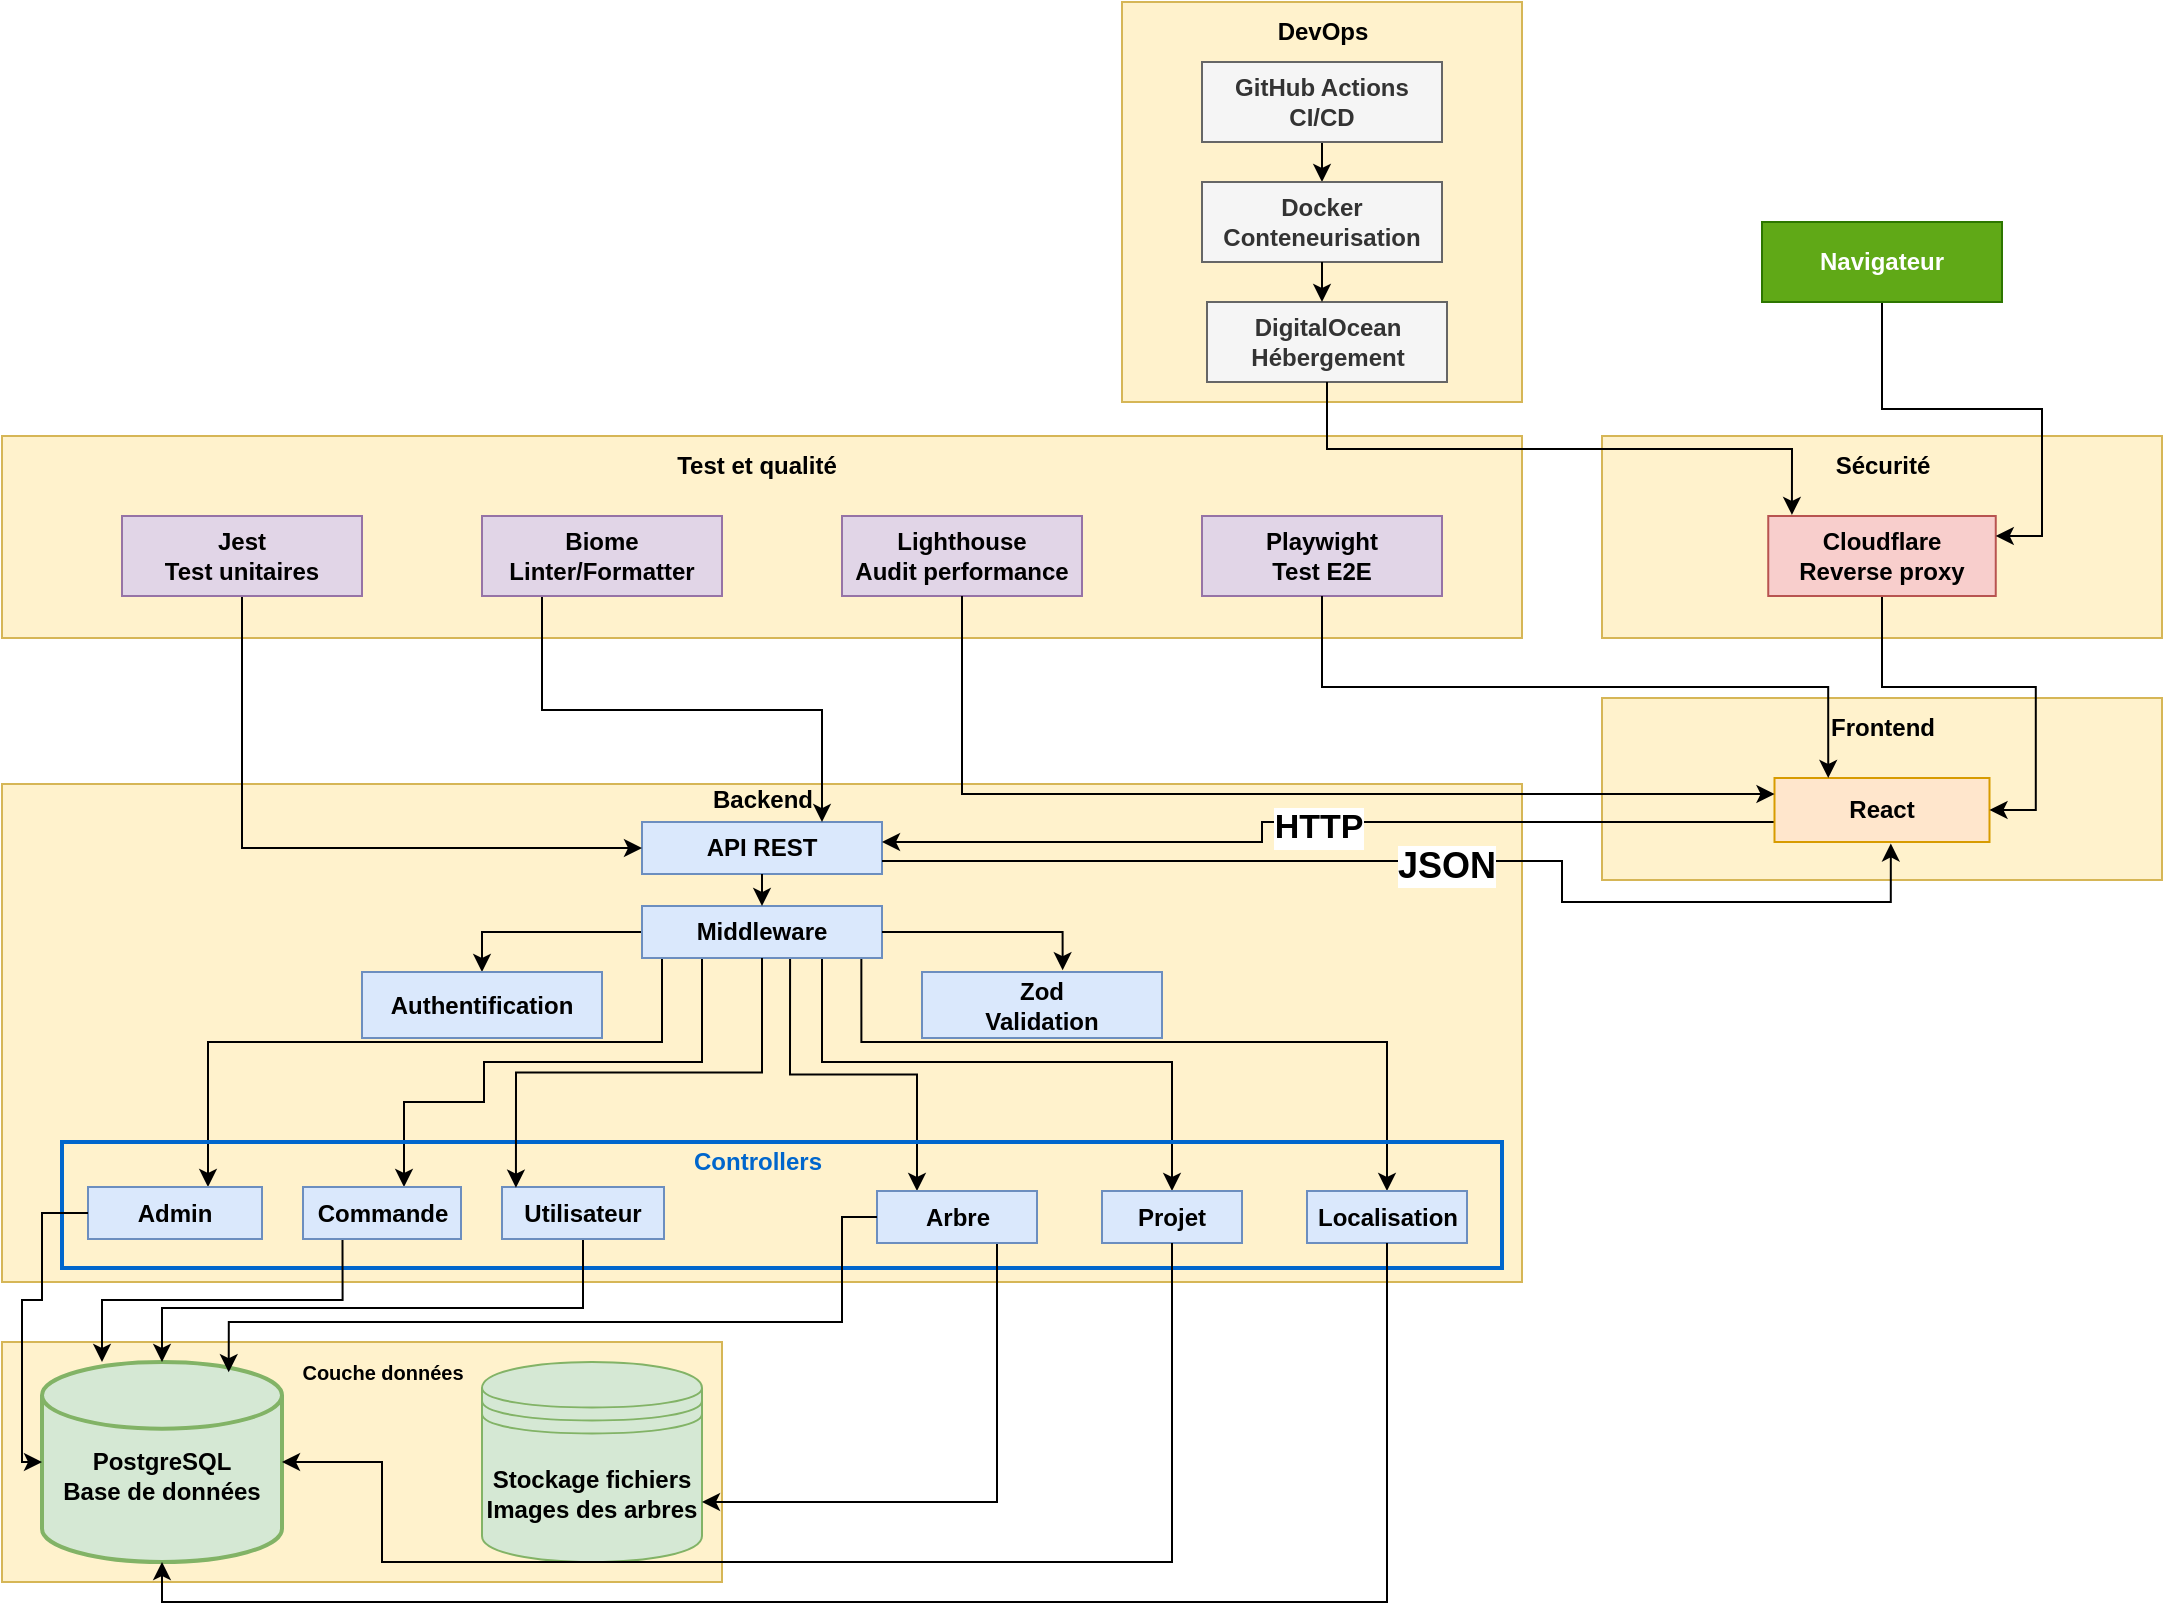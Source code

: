 <mxfile version="26.1.1">
  <diagram name="Page-1" id="77yHzhkBpDY_75MIoMdQ">
    <mxGraphModel dx="1687" dy="1034" grid="1" gridSize="10" guides="1" tooltips="1" connect="1" arrows="1" fold="1" page="1" pageScale="1" pageWidth="1169" pageHeight="827" background="#ffffff" math="0" shadow="0">
      <root>
        <mxCell id="0" />
        <mxCell id="1" parent="0" />
        <mxCell id="4cnEXzLIBRk3iNzy9sGW-1" value="" style="rounded=0;whiteSpace=wrap;html=1;fillColor=#fff2cc;strokeColor=#d6b656;" parent="1" vertex="1">
          <mxGeometry x="40" y="680" width="360" height="120" as="geometry" />
        </mxCell>
        <mxCell id="4cnEXzLIBRk3iNzy9sGW-2" value="" style="rounded=0;whiteSpace=wrap;html=1;fillColor=#fff2cc;strokeColor=#d6b656;" parent="1" vertex="1">
          <mxGeometry x="40" y="401" width="760" height="249" as="geometry" />
        </mxCell>
        <mxCell id="4cnEXzLIBRk3iNzy9sGW-3" value="&lt;b&gt;Stockage fichiers&lt;/b&gt;&lt;div&gt;&lt;b&gt;Images des arbres&lt;/b&gt;&lt;/div&gt;" style="shape=datastore;whiteSpace=wrap;html=1;fillColor=#d5e8d4;strokeColor=#82b366;" parent="1" vertex="1">
          <mxGeometry x="280" y="690" width="110" height="100" as="geometry" />
        </mxCell>
        <mxCell id="4cnEXzLIBRk3iNzy9sGW-4" value="&lt;font style=&quot;font-size: 10px;&quot;&gt;&lt;b&gt;Couche données&lt;/b&gt;&lt;/font&gt;" style="text;html=1;align=center;verticalAlign=middle;resizable=0;points=[];autosize=1;strokeColor=none;fillColor=none;" parent="1" vertex="1">
          <mxGeometry x="180" y="680" width="100" height="30" as="geometry" />
        </mxCell>
        <mxCell id="4cnEXzLIBRk3iNzy9sGW-5" value="&lt;div&gt;&lt;b&gt;&lt;br&gt;&lt;/b&gt;&lt;/div&gt;&lt;b&gt;PostgreSQL&lt;/b&gt;&lt;div&gt;&lt;b&gt;Base de données&lt;/b&gt;&lt;/div&gt;" style="strokeWidth=2;html=1;shape=mxgraph.flowchart.database;whiteSpace=wrap;fillColor=#d5e8d4;strokeColor=#82b366;" parent="1" vertex="1">
          <mxGeometry x="60" y="690" width="120" height="100" as="geometry" />
        </mxCell>
        <mxCell id="4cnEXzLIBRk3iNzy9sGW-6" value="&lt;b&gt;API REST&lt;/b&gt;" style="rounded=0;whiteSpace=wrap;html=1;fillColor=#dae8fc;strokeColor=#6c8ebf;" parent="1" vertex="1">
          <mxGeometry x="360" y="420" width="120" height="26" as="geometry" />
        </mxCell>
        <mxCell id="4cnEXzLIBRk3iNzy9sGW-82" style="edgeStyle=orthogonalEdgeStyle;rounded=0;orthogonalLoop=1;jettySize=auto;html=1;exitX=0;exitY=0.5;exitDx=0;exitDy=0;entryX=0.5;entryY=0;entryDx=0;entryDy=0;" parent="1" source="4cnEXzLIBRk3iNzy9sGW-7" target="4cnEXzLIBRk3iNzy9sGW-9" edge="1">
          <mxGeometry relative="1" as="geometry" />
        </mxCell>
        <mxCell id="4cnEXzLIBRk3iNzy9sGW-85" style="edgeStyle=orthogonalEdgeStyle;rounded=0;orthogonalLoop=1;jettySize=auto;html=1;exitX=0.5;exitY=1;exitDx=0;exitDy=0;" parent="1" source="4cnEXzLIBRk3iNzy9sGW-7" target="4cnEXzLIBRk3iNzy9sGW-10" edge="1">
          <mxGeometry relative="1" as="geometry">
            <Array as="points">
              <mxPoint x="370" y="488" />
              <mxPoint x="370" y="530" />
              <mxPoint x="143" y="530" />
            </Array>
          </mxGeometry>
        </mxCell>
        <mxCell id="4cnEXzLIBRk3iNzy9sGW-86" style="edgeStyle=orthogonalEdgeStyle;rounded=0;orthogonalLoop=1;jettySize=auto;html=1;exitX=0.25;exitY=1;exitDx=0;exitDy=0;" parent="1" source="4cnEXzLIBRk3iNzy9sGW-7" target="4cnEXzLIBRk3iNzy9sGW-12" edge="1">
          <mxGeometry relative="1" as="geometry">
            <Array as="points">
              <mxPoint x="390" y="540" />
              <mxPoint x="281" y="540" />
              <mxPoint x="281" y="560" />
              <mxPoint x="241" y="560" />
            </Array>
            <mxPoint x="281" y="570" as="targetPoint" />
          </mxGeometry>
        </mxCell>
        <mxCell id="4cnEXzLIBRk3iNzy9sGW-88" style="edgeStyle=orthogonalEdgeStyle;rounded=0;orthogonalLoop=1;jettySize=auto;html=1;exitX=0.617;exitY=1.003;exitDx=0;exitDy=0;entryX=0.25;entryY=0;entryDx=0;entryDy=0;exitPerimeter=0;" parent="1" source="4cnEXzLIBRk3iNzy9sGW-7" target="4cnEXzLIBRk3iNzy9sGW-14" edge="1">
          <mxGeometry relative="1" as="geometry" />
        </mxCell>
        <mxCell id="4cnEXzLIBRk3iNzy9sGW-89" style="edgeStyle=orthogonalEdgeStyle;rounded=0;orthogonalLoop=1;jettySize=auto;html=1;exitX=0.75;exitY=1;exitDx=0;exitDy=0;entryX=0.5;entryY=0;entryDx=0;entryDy=0;" parent="1" source="4cnEXzLIBRk3iNzy9sGW-7" target="4cnEXzLIBRk3iNzy9sGW-84" edge="1">
          <mxGeometry relative="1" as="geometry">
            <Array as="points">
              <mxPoint x="450" y="540" />
              <mxPoint x="625" y="540" />
            </Array>
            <mxPoint x="630" y="560" as="targetPoint" />
          </mxGeometry>
        </mxCell>
        <mxCell id="Ebk0Hq-2ar7vSe1L1-mr-1" style="edgeStyle=orthogonalEdgeStyle;rounded=0;orthogonalLoop=1;jettySize=auto;html=1;exitX=0.914;exitY=1.019;exitDx=0;exitDy=0;entryX=0.5;entryY=0;entryDx=0;entryDy=0;exitPerimeter=0;" edge="1" parent="1" source="4cnEXzLIBRk3iNzy9sGW-7" target="ud0hd5JeCt2m1kdgNb_D-6">
          <mxGeometry relative="1" as="geometry">
            <Array as="points">
              <mxPoint x="470" y="530" />
              <mxPoint x="732" y="530" />
            </Array>
          </mxGeometry>
        </mxCell>
        <mxCell id="4cnEXzLIBRk3iNzy9sGW-7" value="&lt;b&gt;Middleware&lt;/b&gt;" style="rounded=0;whiteSpace=wrap;html=1;fillColor=#dae8fc;strokeColor=#6c8ebf;" parent="1" vertex="1">
          <mxGeometry x="360" y="462" width="120" height="26" as="geometry" />
        </mxCell>
        <mxCell id="4cnEXzLIBRk3iNzy9sGW-8" value="&lt;b&gt;Zod&lt;/b&gt;&lt;div&gt;&lt;b&gt;Validation&lt;/b&gt;&lt;/div&gt;" style="rounded=0;whiteSpace=wrap;html=1;fillColor=#dae8fc;strokeColor=#6c8ebf;" parent="1" vertex="1">
          <mxGeometry x="500" y="495" width="120" height="33" as="geometry" />
        </mxCell>
        <mxCell id="4cnEXzLIBRk3iNzy9sGW-9" value="&lt;div&gt;&lt;b&gt;Authentification&lt;/b&gt;&lt;/div&gt;" style="rounded=0;whiteSpace=wrap;html=1;fillColor=#dae8fc;strokeColor=#6c8ebf;" parent="1" vertex="1">
          <mxGeometry x="220" y="495" width="120" height="33" as="geometry" />
        </mxCell>
        <mxCell id="4cnEXzLIBRk3iNzy9sGW-16" value="" style="rounded=0;whiteSpace=wrap;html=1;fillColor=none;strokeColor=#0066CC;strokeWidth=2;" parent="1" vertex="1">
          <mxGeometry x="70" y="580" width="720" height="63" as="geometry" />
        </mxCell>
        <mxCell id="4cnEXzLIBRk3iNzy9sGW-10" value="&lt;b&gt;Admin&lt;/b&gt;" style="rounded=0;whiteSpace=wrap;html=1;fillColor=#dae8fc;strokeColor=#6c8ebf;" parent="1" vertex="1">
          <mxGeometry x="83" y="602.5" width="87" height="26" as="geometry" />
        </mxCell>
        <mxCell id="4cnEXzLIBRk3iNzy9sGW-91" style="edgeStyle=orthogonalEdgeStyle;rounded=0;orthogonalLoop=1;jettySize=auto;html=1;exitX=0.25;exitY=1;exitDx=0;exitDy=0;" parent="1" source="4cnEXzLIBRk3iNzy9sGW-12" target="4cnEXzLIBRk3iNzy9sGW-5" edge="1">
          <mxGeometry relative="1" as="geometry">
            <Array as="points">
              <mxPoint x="210" y="659" />
              <mxPoint x="90" y="659" />
            </Array>
          </mxGeometry>
        </mxCell>
        <mxCell id="4cnEXzLIBRk3iNzy9sGW-12" value="&lt;b&gt;Commande&lt;/b&gt;" style="rounded=0;whiteSpace=wrap;html=1;fillColor=#dae8fc;strokeColor=#6c8ebf;" parent="1" vertex="1">
          <mxGeometry x="190.5" y="602.5" width="79" height="26" as="geometry" />
        </mxCell>
        <mxCell id="ud0hd5JeCt2m1kdgNb_D-7" style="edgeStyle=orthogonalEdgeStyle;rounded=0;orthogonalLoop=1;jettySize=auto;html=1;exitX=0.5;exitY=1;exitDx=0;exitDy=0;entryX=0.5;entryY=0;entryDx=0;entryDy=0;entryPerimeter=0;" parent="1" source="4cnEXzLIBRk3iNzy9sGW-13" target="4cnEXzLIBRk3iNzy9sGW-5" edge="1">
          <mxGeometry relative="1" as="geometry">
            <mxPoint x="330.5" y="631.5" as="sourcePoint" />
            <mxPoint x="130.0" y="683" as="targetPoint" />
            <Array as="points">
              <mxPoint x="331" y="663" />
              <mxPoint x="120" y="663" />
            </Array>
          </mxGeometry>
        </mxCell>
        <mxCell id="4cnEXzLIBRk3iNzy9sGW-13" value="&lt;b&gt;Utilisateur&lt;/b&gt;" style="rounded=0;whiteSpace=wrap;html=1;fillColor=#dae8fc;strokeColor=#6c8ebf;" parent="1" vertex="1">
          <mxGeometry x="290" y="602.5" width="81" height="26" as="geometry" />
        </mxCell>
        <mxCell id="4cnEXzLIBRk3iNzy9sGW-98" style="edgeStyle=orthogonalEdgeStyle;rounded=0;orthogonalLoop=1;jettySize=auto;html=1;exitX=0.75;exitY=1;exitDx=0;exitDy=0;entryX=1;entryY=0.7;entryDx=0;entryDy=0;" parent="1" source="4cnEXzLIBRk3iNzy9sGW-14" target="4cnEXzLIBRk3iNzy9sGW-3" edge="1">
          <mxGeometry relative="1" as="geometry" />
        </mxCell>
        <mxCell id="4cnEXzLIBRk3iNzy9sGW-14" value="&lt;b&gt;Arbre&lt;/b&gt;" style="rounded=0;whiteSpace=wrap;html=1;fillColor=#dae8fc;strokeColor=#6c8ebf;" parent="1" vertex="1">
          <mxGeometry x="477.5" y="604.5" width="80" height="26" as="geometry" />
        </mxCell>
        <mxCell id="4cnEXzLIBRk3iNzy9sGW-15" value="&lt;b&gt;Backend&lt;/b&gt;" style="text;html=1;align=center;verticalAlign=middle;whiteSpace=wrap;rounded=0;" parent="1" vertex="1">
          <mxGeometry x="357.5" y="394" width="125" height="30" as="geometry" />
        </mxCell>
        <mxCell id="4cnEXzLIBRk3iNzy9sGW-17" value="&lt;font style=&quot;color: rgb(0, 102, 204);&quot;&gt;&lt;b style=&quot;&quot;&gt;Controllers&lt;/b&gt;&lt;/font&gt;" style="text;html=1;align=center;verticalAlign=middle;whiteSpace=wrap;rounded=0;" parent="1" vertex="1">
          <mxGeometry x="387.5" y="574.5" width="60" height="30" as="geometry" />
        </mxCell>
        <mxCell id="4cnEXzLIBRk3iNzy9sGW-18" value="" style="endArrow=classic;html=1;rounded=0;" parent="1" source="4cnEXzLIBRk3iNzy9sGW-6" target="4cnEXzLIBRk3iNzy9sGW-7" edge="1">
          <mxGeometry width="50" height="50" relative="1" as="geometry">
            <mxPoint x="419.8" y="461" as="sourcePoint" />
            <mxPoint x="419.8" y="481" as="targetPoint" />
          </mxGeometry>
        </mxCell>
        <mxCell id="4cnEXzLIBRk3iNzy9sGW-39" value="" style="rounded=0;whiteSpace=wrap;html=1;fillColor=#fff2cc;strokeColor=#d6b656;" parent="1" vertex="1">
          <mxGeometry x="840" y="358" width="280" height="91" as="geometry" />
        </mxCell>
        <mxCell id="4cnEXzLIBRk3iNzy9sGW-40" value="&lt;b&gt;Frontend&lt;/b&gt;" style="text;html=1;align=center;verticalAlign=middle;whiteSpace=wrap;rounded=0;" parent="1" vertex="1">
          <mxGeometry x="917.5" y="358" width="125" height="30" as="geometry" />
        </mxCell>
        <mxCell id="ud0hd5JeCt2m1kdgNb_D-1" style="edgeStyle=orthogonalEdgeStyle;rounded=0;orthogonalLoop=1;jettySize=auto;html=1;exitX=-0.002;exitY=0.687;exitDx=0;exitDy=0;exitPerimeter=0;" parent="1" source="4cnEXzLIBRk3iNzy9sGW-42" target="4cnEXzLIBRk3iNzy9sGW-6" edge="1">
          <mxGeometry relative="1" as="geometry">
            <Array as="points">
              <mxPoint x="670" y="420" />
              <mxPoint x="670" y="430" />
            </Array>
          </mxGeometry>
        </mxCell>
        <mxCell id="ud0hd5JeCt2m1kdgNb_D-2" value="&lt;b style=&quot;background-color: rgb(255, 255, 255);&quot;&gt;&lt;font style=&quot;font-size: 17px;&quot;&gt;HTTP&lt;/font&gt;&lt;/b&gt;" style="edgeLabel;html=1;align=center;verticalAlign=middle;resizable=0;points=[];" parent="ud0hd5JeCt2m1kdgNb_D-1" vertex="1" connectable="0">
          <mxGeometry x="0.001" y="1" relative="1" as="geometry">
            <mxPoint y="2" as="offset" />
          </mxGeometry>
        </mxCell>
        <mxCell id="4cnEXzLIBRk3iNzy9sGW-42" value="&lt;span style=&quot;text-wrap-mode: nowrap;&quot;&gt;&lt;b&gt;React&lt;/b&gt;&lt;/span&gt;" style="rounded=0;whiteSpace=wrap;html=1;fillColor=#ffe6cc;strokeColor=#d79b00;" parent="1" vertex="1">
          <mxGeometry x="926.25" y="398" width="107.5" height="32" as="geometry" />
        </mxCell>
        <mxCell id="4cnEXzLIBRk3iNzy9sGW-43" value="" style="rounded=0;whiteSpace=wrap;html=1;fillColor=#fff2cc;strokeColor=#d6b656;" parent="1" vertex="1">
          <mxGeometry x="40" y="227" width="760" height="101" as="geometry" />
        </mxCell>
        <mxCell id="4cnEXzLIBRk3iNzy9sGW-44" value="&lt;b&gt;Test et qualité&lt;/b&gt;" style="text;html=1;align=center;verticalAlign=middle;whiteSpace=wrap;rounded=0;" parent="1" vertex="1">
          <mxGeometry x="355" y="227" width="125" height="30" as="geometry" />
        </mxCell>
        <mxCell id="4cnEXzLIBRk3iNzy9sGW-67" style="edgeStyle=orthogonalEdgeStyle;rounded=0;orthogonalLoop=1;jettySize=auto;html=1;exitX=0.5;exitY=1;exitDx=0;exitDy=0;entryX=0;entryY=0.5;entryDx=0;entryDy=0;" parent="1" source="4cnEXzLIBRk3iNzy9sGW-45" target="4cnEXzLIBRk3iNzy9sGW-6" edge="1">
          <mxGeometry relative="1" as="geometry" />
        </mxCell>
        <mxCell id="4cnEXzLIBRk3iNzy9sGW-45" value="&lt;b&gt;Jest&lt;/b&gt;&lt;div&gt;&lt;b&gt;Test unitaires&lt;/b&gt;&lt;/div&gt;" style="rounded=0;whiteSpace=wrap;html=1;fillColor=#e1d5e7;strokeColor=#9673a6;" parent="1" vertex="1">
          <mxGeometry x="100" y="267" width="120" height="40" as="geometry" />
        </mxCell>
        <mxCell id="4cnEXzLIBRk3iNzy9sGW-68" style="edgeStyle=orthogonalEdgeStyle;rounded=0;orthogonalLoop=1;jettySize=auto;html=1;exitX=0.5;exitY=1;exitDx=0;exitDy=0;entryX=0.74;entryY=0.867;entryDx=0;entryDy=0;entryPerimeter=0;" parent="1" target="4cnEXzLIBRk3iNzy9sGW-15" edge="1">
          <mxGeometry relative="1" as="geometry">
            <mxPoint x="310" y="307" as="sourcePoint" />
            <mxPoint x="470" y="401" as="targetPoint" />
            <Array as="points">
              <mxPoint x="310" y="364" />
              <mxPoint x="450" y="364" />
            </Array>
          </mxGeometry>
        </mxCell>
        <mxCell id="4cnEXzLIBRk3iNzy9sGW-46" value="&lt;b&gt;Biome&lt;/b&gt;&lt;div&gt;&lt;b&gt;Linter/Formatter&lt;/b&gt;&lt;/div&gt;" style="rounded=0;whiteSpace=wrap;html=1;fillColor=#e1d5e7;strokeColor=#9673a6;" parent="1" vertex="1">
          <mxGeometry x="280" y="267" width="120" height="40" as="geometry" />
        </mxCell>
        <mxCell id="4cnEXzLIBRk3iNzy9sGW-47" value="&lt;b&gt;Lighthouse&lt;/b&gt;&lt;div&gt;&lt;b&gt;Audit performance&lt;/b&gt;&lt;/div&gt;" style="rounded=0;whiteSpace=wrap;html=1;fillColor=#e1d5e7;strokeColor=#9673a6;" parent="1" vertex="1">
          <mxGeometry x="460" y="267" width="120" height="40" as="geometry" />
        </mxCell>
        <mxCell id="4cnEXzLIBRk3iNzy9sGW-48" value="&lt;b&gt;Playwight&lt;/b&gt;&lt;div&gt;&lt;b&gt;Test E2E&lt;/b&gt;&lt;/div&gt;" style="rounded=0;whiteSpace=wrap;html=1;fillColor=#e1d5e7;strokeColor=#9673a6;" parent="1" vertex="1">
          <mxGeometry x="640" y="267" width="120" height="40" as="geometry" />
        </mxCell>
        <mxCell id="4cnEXzLIBRk3iNzy9sGW-49" value="" style="rounded=0;whiteSpace=wrap;html=1;fillColor=#fff2cc;strokeColor=#d6b656;" parent="1" vertex="1">
          <mxGeometry x="840" y="227" width="280" height="101" as="geometry" />
        </mxCell>
        <mxCell id="4cnEXzLIBRk3iNzy9sGW-71" style="edgeStyle=orthogonalEdgeStyle;rounded=0;orthogonalLoop=1;jettySize=auto;html=1;exitX=0.5;exitY=1;exitDx=0;exitDy=0;entryX=1;entryY=0.5;entryDx=0;entryDy=0;" parent="1" source="4cnEXzLIBRk3iNzy9sGW-51" target="4cnEXzLIBRk3iNzy9sGW-42" edge="1">
          <mxGeometry relative="1" as="geometry" />
        </mxCell>
        <mxCell id="4cnEXzLIBRk3iNzy9sGW-51" value="&lt;span style=&quot;text-wrap-mode: nowrap;&quot;&gt;&lt;b&gt;Cloudflare&lt;/b&gt;&lt;/span&gt;&lt;div&gt;&lt;span style=&quot;text-wrap-mode: nowrap;&quot;&gt;&lt;b&gt;Reverse proxy&lt;/b&gt;&lt;/span&gt;&lt;/div&gt;" style="rounded=0;whiteSpace=wrap;html=1;fillColor=#f8cecc;strokeColor=#b85450;" parent="1" vertex="1">
          <mxGeometry x="923.125" y="267" width="113.75" height="40" as="geometry" />
        </mxCell>
        <mxCell id="4cnEXzLIBRk3iNzy9sGW-52" value="" style="rounded=0;whiteSpace=wrap;html=1;fillColor=#fff2cc;strokeColor=#d6b656;" parent="1" vertex="1">
          <mxGeometry x="600" y="10" width="200" height="200" as="geometry" />
        </mxCell>
        <mxCell id="4cnEXzLIBRk3iNzy9sGW-53" value="&lt;b&gt;DevOps&lt;/b&gt;" style="text;html=1;align=center;verticalAlign=middle;whiteSpace=wrap;rounded=0;" parent="1" vertex="1">
          <mxGeometry x="637.5" y="10" width="125" height="30" as="geometry" />
        </mxCell>
        <mxCell id="4cnEXzLIBRk3iNzy9sGW-63" style="edgeStyle=orthogonalEdgeStyle;rounded=0;orthogonalLoop=1;jettySize=auto;html=1;exitX=0.5;exitY=1;exitDx=0;exitDy=0;entryX=0.5;entryY=0;entryDx=0;entryDy=0;" parent="1" source="4cnEXzLIBRk3iNzy9sGW-54" target="4cnEXzLIBRk3iNzy9sGW-55" edge="1">
          <mxGeometry relative="1" as="geometry" />
        </mxCell>
        <mxCell id="4cnEXzLIBRk3iNzy9sGW-54" value="&lt;b&gt;GitHub Actions&lt;/b&gt;&lt;div&gt;&lt;b&gt;CI/CD&lt;/b&gt;&lt;/div&gt;" style="rounded=0;whiteSpace=wrap;html=1;fillColor=#f5f5f5;strokeColor=#666666;fontColor=#333333;" parent="1" vertex="1">
          <mxGeometry x="640" y="40" width="120" height="40" as="geometry" />
        </mxCell>
        <mxCell id="4cnEXzLIBRk3iNzy9sGW-55" value="&lt;b&gt;Docker&lt;/b&gt;&lt;div&gt;&lt;b&gt;Conteneurisation&lt;/b&gt;&lt;/div&gt;" style="rounded=0;whiteSpace=wrap;html=1;fillColor=#f5f5f5;strokeColor=#666666;fontColor=#333333;" parent="1" vertex="1">
          <mxGeometry x="640" y="100" width="120" height="40" as="geometry" />
        </mxCell>
        <mxCell id="4cnEXzLIBRk3iNzy9sGW-56" value="&lt;div&gt;&lt;b style=&quot;background-color: transparent; color: light-dark(rgb(51, 51, 51), rgb(193, 193, 193));&quot;&gt;DigitalOcean&lt;/b&gt;&lt;/div&gt;&lt;div&gt;&lt;b&gt;Hébergement&lt;/b&gt;&lt;b style=&quot;background-color: transparent; color: light-dark(rgb(51, 51, 51), rgb(193, 193, 193));&quot;&gt;&lt;/b&gt;&lt;/div&gt;" style="rounded=0;whiteSpace=wrap;html=1;fillColor=#f5f5f5;strokeColor=#666666;fontColor=#333333;" parent="1" vertex="1">
          <mxGeometry x="642.5" y="160" width="120" height="40" as="geometry" />
        </mxCell>
        <mxCell id="4cnEXzLIBRk3iNzy9sGW-65" style="edgeStyle=orthogonalEdgeStyle;rounded=0;orthogonalLoop=1;jettySize=auto;html=1;exitX=0.5;exitY=1;exitDx=0;exitDy=0;entryX=1;entryY=0.25;entryDx=0;entryDy=0;" parent="1" source="4cnEXzLIBRk3iNzy9sGW-57" target="4cnEXzLIBRk3iNzy9sGW-51" edge="1">
          <mxGeometry relative="1" as="geometry">
            <mxPoint x="950" y="160" as="sourcePoint" />
            <mxPoint x="950" y="279" as="targetPoint" />
          </mxGeometry>
        </mxCell>
        <mxCell id="4cnEXzLIBRk3iNzy9sGW-57" value="&lt;b&gt;Navigateur&lt;/b&gt;" style="rounded=0;whiteSpace=wrap;html=1;fillColor=#60a917;strokeColor=#2D7600;fontColor=#ffffff;" parent="1" vertex="1">
          <mxGeometry x="920" y="120" width="120" height="40" as="geometry" />
        </mxCell>
        <mxCell id="4cnEXzLIBRk3iNzy9sGW-64" style="edgeStyle=orthogonalEdgeStyle;rounded=0;orthogonalLoop=1;jettySize=auto;html=1;exitX=0.5;exitY=1;exitDx=0;exitDy=0;" parent="1" source="4cnEXzLIBRk3iNzy9sGW-55" edge="1">
          <mxGeometry relative="1" as="geometry">
            <mxPoint x="700" y="160" as="targetPoint" />
          </mxGeometry>
        </mxCell>
        <mxCell id="4cnEXzLIBRk3iNzy9sGW-50" value="&lt;b&gt;Sécurité&lt;/b&gt;" style="text;html=1;align=center;verticalAlign=middle;whiteSpace=wrap;rounded=0;" parent="1" vertex="1">
          <mxGeometry x="917.5" y="227" width="125" height="30" as="geometry" />
        </mxCell>
        <mxCell id="4cnEXzLIBRk3iNzy9sGW-66" style="edgeStyle=orthogonalEdgeStyle;rounded=0;orthogonalLoop=1;jettySize=auto;html=1;exitX=0.5;exitY=1;exitDx=0;exitDy=0;entryX=0.104;entryY=-0.014;entryDx=0;entryDy=0;entryPerimeter=0;" parent="1" source="4cnEXzLIBRk3iNzy9sGW-56" target="4cnEXzLIBRk3iNzy9sGW-51" edge="1">
          <mxGeometry relative="1" as="geometry" />
        </mxCell>
        <mxCell id="4cnEXzLIBRk3iNzy9sGW-69" style="edgeStyle=orthogonalEdgeStyle;rounded=0;orthogonalLoop=1;jettySize=auto;html=1;exitX=0.5;exitY=1;exitDx=0;exitDy=0;entryX=0;entryY=0.25;entryDx=0;entryDy=0;" parent="1" source="4cnEXzLIBRk3iNzy9sGW-47" target="4cnEXzLIBRk3iNzy9sGW-42" edge="1">
          <mxGeometry relative="1" as="geometry">
            <mxPoint x="933" y="460" as="targetPoint" />
          </mxGeometry>
        </mxCell>
        <mxCell id="4cnEXzLIBRk3iNzy9sGW-70" style="edgeStyle=orthogonalEdgeStyle;rounded=0;orthogonalLoop=1;jettySize=auto;html=1;exitX=0.5;exitY=1;exitDx=0;exitDy=0;entryX=0.25;entryY=0;entryDx=0;entryDy=0;" parent="1" source="4cnEXzLIBRk3iNzy9sGW-48" target="4cnEXzLIBRk3iNzy9sGW-42" edge="1">
          <mxGeometry relative="1" as="geometry" />
        </mxCell>
        <mxCell id="4cnEXzLIBRk3iNzy9sGW-83" style="edgeStyle=orthogonalEdgeStyle;rounded=0;orthogonalLoop=1;jettySize=auto;html=1;exitX=1;exitY=0.5;exitDx=0;exitDy=0;entryX=0.586;entryY=-0.027;entryDx=0;entryDy=0;entryPerimeter=0;" parent="1" source="4cnEXzLIBRk3iNzy9sGW-7" target="4cnEXzLIBRk3iNzy9sGW-8" edge="1">
          <mxGeometry relative="1" as="geometry" />
        </mxCell>
        <mxCell id="4cnEXzLIBRk3iNzy9sGW-84" value="&lt;b&gt;Projet&lt;/b&gt;" style="rounded=0;whiteSpace=wrap;html=1;fillColor=#dae8fc;strokeColor=#6c8ebf;" parent="1" vertex="1">
          <mxGeometry x="590" y="604.5" width="70" height="26" as="geometry" />
        </mxCell>
        <mxCell id="4cnEXzLIBRk3iNzy9sGW-87" style="edgeStyle=orthogonalEdgeStyle;rounded=0;orthogonalLoop=1;jettySize=auto;html=1;exitX=0.5;exitY=1;exitDx=0;exitDy=0;entryX=0.086;entryY=0.013;entryDx=0;entryDy=0;entryPerimeter=0;" parent="1" source="4cnEXzLIBRk3iNzy9sGW-7" target="4cnEXzLIBRk3iNzy9sGW-13" edge="1">
          <mxGeometry relative="1" as="geometry" />
        </mxCell>
        <mxCell id="4cnEXzLIBRk3iNzy9sGW-90" style="edgeStyle=orthogonalEdgeStyle;rounded=0;orthogonalLoop=1;jettySize=auto;html=1;exitX=0;exitY=0.5;exitDx=0;exitDy=0;entryX=0;entryY=0.5;entryDx=0;entryDy=0;entryPerimeter=0;" parent="1" source="4cnEXzLIBRk3iNzy9sGW-10" target="4cnEXzLIBRk3iNzy9sGW-5" edge="1">
          <mxGeometry relative="1" as="geometry">
            <Array as="points">
              <mxPoint x="60" y="616" />
              <mxPoint x="60" y="659" />
              <mxPoint x="50" y="659" />
              <mxPoint x="50" y="740" />
            </Array>
          </mxGeometry>
        </mxCell>
        <mxCell id="4cnEXzLIBRk3iNzy9sGW-99" style="edgeStyle=orthogonalEdgeStyle;rounded=0;orthogonalLoop=1;jettySize=auto;html=1;entryX=0.778;entryY=0.051;entryDx=0;entryDy=0;entryPerimeter=0;" parent="1" source="4cnEXzLIBRk3iNzy9sGW-14" target="4cnEXzLIBRk3iNzy9sGW-5" edge="1">
          <mxGeometry relative="1" as="geometry">
            <Array as="points">
              <mxPoint x="460" y="670" />
              <mxPoint x="153" y="670" />
            </Array>
            <mxPoint x="480" y="660" as="sourcePoint" />
          </mxGeometry>
        </mxCell>
        <mxCell id="4cnEXzLIBRk3iNzy9sGW-100" style="edgeStyle=orthogonalEdgeStyle;rounded=0;orthogonalLoop=1;jettySize=auto;html=1;entryX=1;entryY=0.5;entryDx=0;entryDy=0;entryPerimeter=0;exitX=0.5;exitY=1;exitDx=0;exitDy=0;" parent="1" source="4cnEXzLIBRk3iNzy9sGW-84" target="4cnEXzLIBRk3iNzy9sGW-5" edge="1">
          <mxGeometry relative="1" as="geometry">
            <Array as="points">
              <mxPoint x="625" y="790" />
              <mxPoint x="230" y="790" />
              <mxPoint x="230" y="740" />
            </Array>
            <mxPoint x="640" y="670" as="sourcePoint" />
          </mxGeometry>
        </mxCell>
        <mxCell id="ud0hd5JeCt2m1kdgNb_D-3" style="edgeStyle=orthogonalEdgeStyle;rounded=0;orthogonalLoop=1;jettySize=auto;html=1;exitX=1;exitY=0.75;exitDx=0;exitDy=0;entryX=0.541;entryY=1.023;entryDx=0;entryDy=0;entryPerimeter=0;" parent="1" source="4cnEXzLIBRk3iNzy9sGW-6" target="4cnEXzLIBRk3iNzy9sGW-42" edge="1">
          <mxGeometry relative="1" as="geometry">
            <Array as="points">
              <mxPoint x="820" y="440" />
              <mxPoint x="820" y="460" />
              <mxPoint x="984" y="460" />
            </Array>
          </mxGeometry>
        </mxCell>
        <mxCell id="ud0hd5JeCt2m1kdgNb_D-4" value="&lt;b&gt;&lt;font style=&quot;font-size: 18px;&quot;&gt;JSON&lt;/font&gt;&lt;/b&gt;" style="edgeLabel;html=1;align=center;verticalAlign=middle;resizable=0;points=[];" parent="ud0hd5JeCt2m1kdgNb_D-3" vertex="1" connectable="0">
          <mxGeometry x="-0.17" relative="1" as="geometry">
            <mxPoint x="52" y="2" as="offset" />
          </mxGeometry>
        </mxCell>
        <mxCell id="ud0hd5JeCt2m1kdgNb_D-6" value="&lt;b&gt;Localisation&lt;/b&gt;" style="rounded=0;whiteSpace=wrap;html=1;fillColor=#dae8fc;strokeColor=#6c8ebf;" parent="1" vertex="1">
          <mxGeometry x="692.5" y="604.5" width="80" height="26" as="geometry" />
        </mxCell>
        <mxCell id="ud0hd5JeCt2m1kdgNb_D-8" style="edgeStyle=orthogonalEdgeStyle;rounded=0;orthogonalLoop=1;jettySize=auto;html=1;exitX=0.5;exitY=1;exitDx=0;exitDy=0;entryX=0.5;entryY=1;entryDx=0;entryDy=0;entryPerimeter=0;" parent="1" source="ud0hd5JeCt2m1kdgNb_D-6" target="4cnEXzLIBRk3iNzy9sGW-5" edge="1">
          <mxGeometry relative="1" as="geometry" />
        </mxCell>
      </root>
    </mxGraphModel>
  </diagram>
</mxfile>
